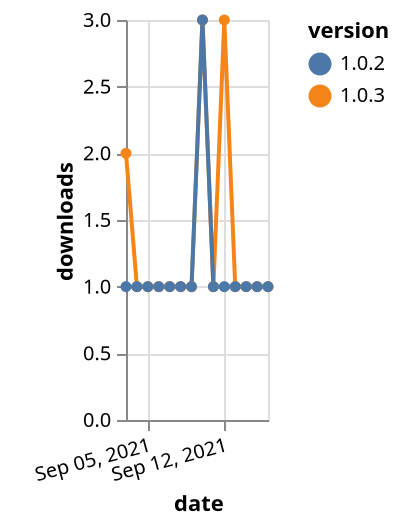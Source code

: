 {"$schema": "https://vega.github.io/schema/vega-lite/v5.json", "description": "A simple bar chart with embedded data.", "data": {"values": [{"date": "2021-09-03", "total": 115, "delta": 2, "version": "1.0.3"}, {"date": "2021-09-04", "total": 116, "delta": 1, "version": "1.0.3"}, {"date": "2021-09-05", "total": 117, "delta": 1, "version": "1.0.3"}, {"date": "2021-09-06", "total": 118, "delta": 1, "version": "1.0.3"}, {"date": "2021-09-07", "total": 119, "delta": 1, "version": "1.0.3"}, {"date": "2021-09-08", "total": 120, "delta": 1, "version": "1.0.3"}, {"date": "2021-09-09", "total": 121, "delta": 1, "version": "1.0.3"}, {"date": "2021-09-10", "total": 124, "delta": 3, "version": "1.0.3"}, {"date": "2021-09-11", "total": 125, "delta": 1, "version": "1.0.3"}, {"date": "2021-09-12", "total": 128, "delta": 3, "version": "1.0.3"}, {"date": "2021-09-13", "total": 129, "delta": 1, "version": "1.0.3"}, {"date": "2021-09-14", "total": 130, "delta": 1, "version": "1.0.3"}, {"date": "2021-09-15", "total": 131, "delta": 1, "version": "1.0.3"}, {"date": "2021-09-16", "total": 132, "delta": 1, "version": "1.0.3"}, {"date": "2021-09-03", "total": 168, "delta": 1, "version": "1.0.2"}, {"date": "2021-09-04", "total": 169, "delta": 1, "version": "1.0.2"}, {"date": "2021-09-05", "total": 170, "delta": 1, "version": "1.0.2"}, {"date": "2021-09-06", "total": 171, "delta": 1, "version": "1.0.2"}, {"date": "2021-09-07", "total": 172, "delta": 1, "version": "1.0.2"}, {"date": "2021-09-08", "total": 173, "delta": 1, "version": "1.0.2"}, {"date": "2021-09-09", "total": 174, "delta": 1, "version": "1.0.2"}, {"date": "2021-09-10", "total": 177, "delta": 3, "version": "1.0.2"}, {"date": "2021-09-11", "total": 178, "delta": 1, "version": "1.0.2"}, {"date": "2021-09-12", "total": 179, "delta": 1, "version": "1.0.2"}, {"date": "2021-09-13", "total": 180, "delta": 1, "version": "1.0.2"}, {"date": "2021-09-14", "total": 181, "delta": 1, "version": "1.0.2"}, {"date": "2021-09-15", "total": 182, "delta": 1, "version": "1.0.2"}, {"date": "2021-09-16", "total": 183, "delta": 1, "version": "1.0.2"}]}, "width": "container", "mark": {"type": "line", "point": {"filled": true}}, "encoding": {"x": {"field": "date", "type": "temporal", "timeUnit": "yearmonthdate", "title": "date", "axis": {"labelAngle": -15}}, "y": {"field": "delta", "type": "quantitative", "title": "downloads"}, "color": {"field": "version", "type": "nominal"}, "tooltip": {"field": "delta"}}}